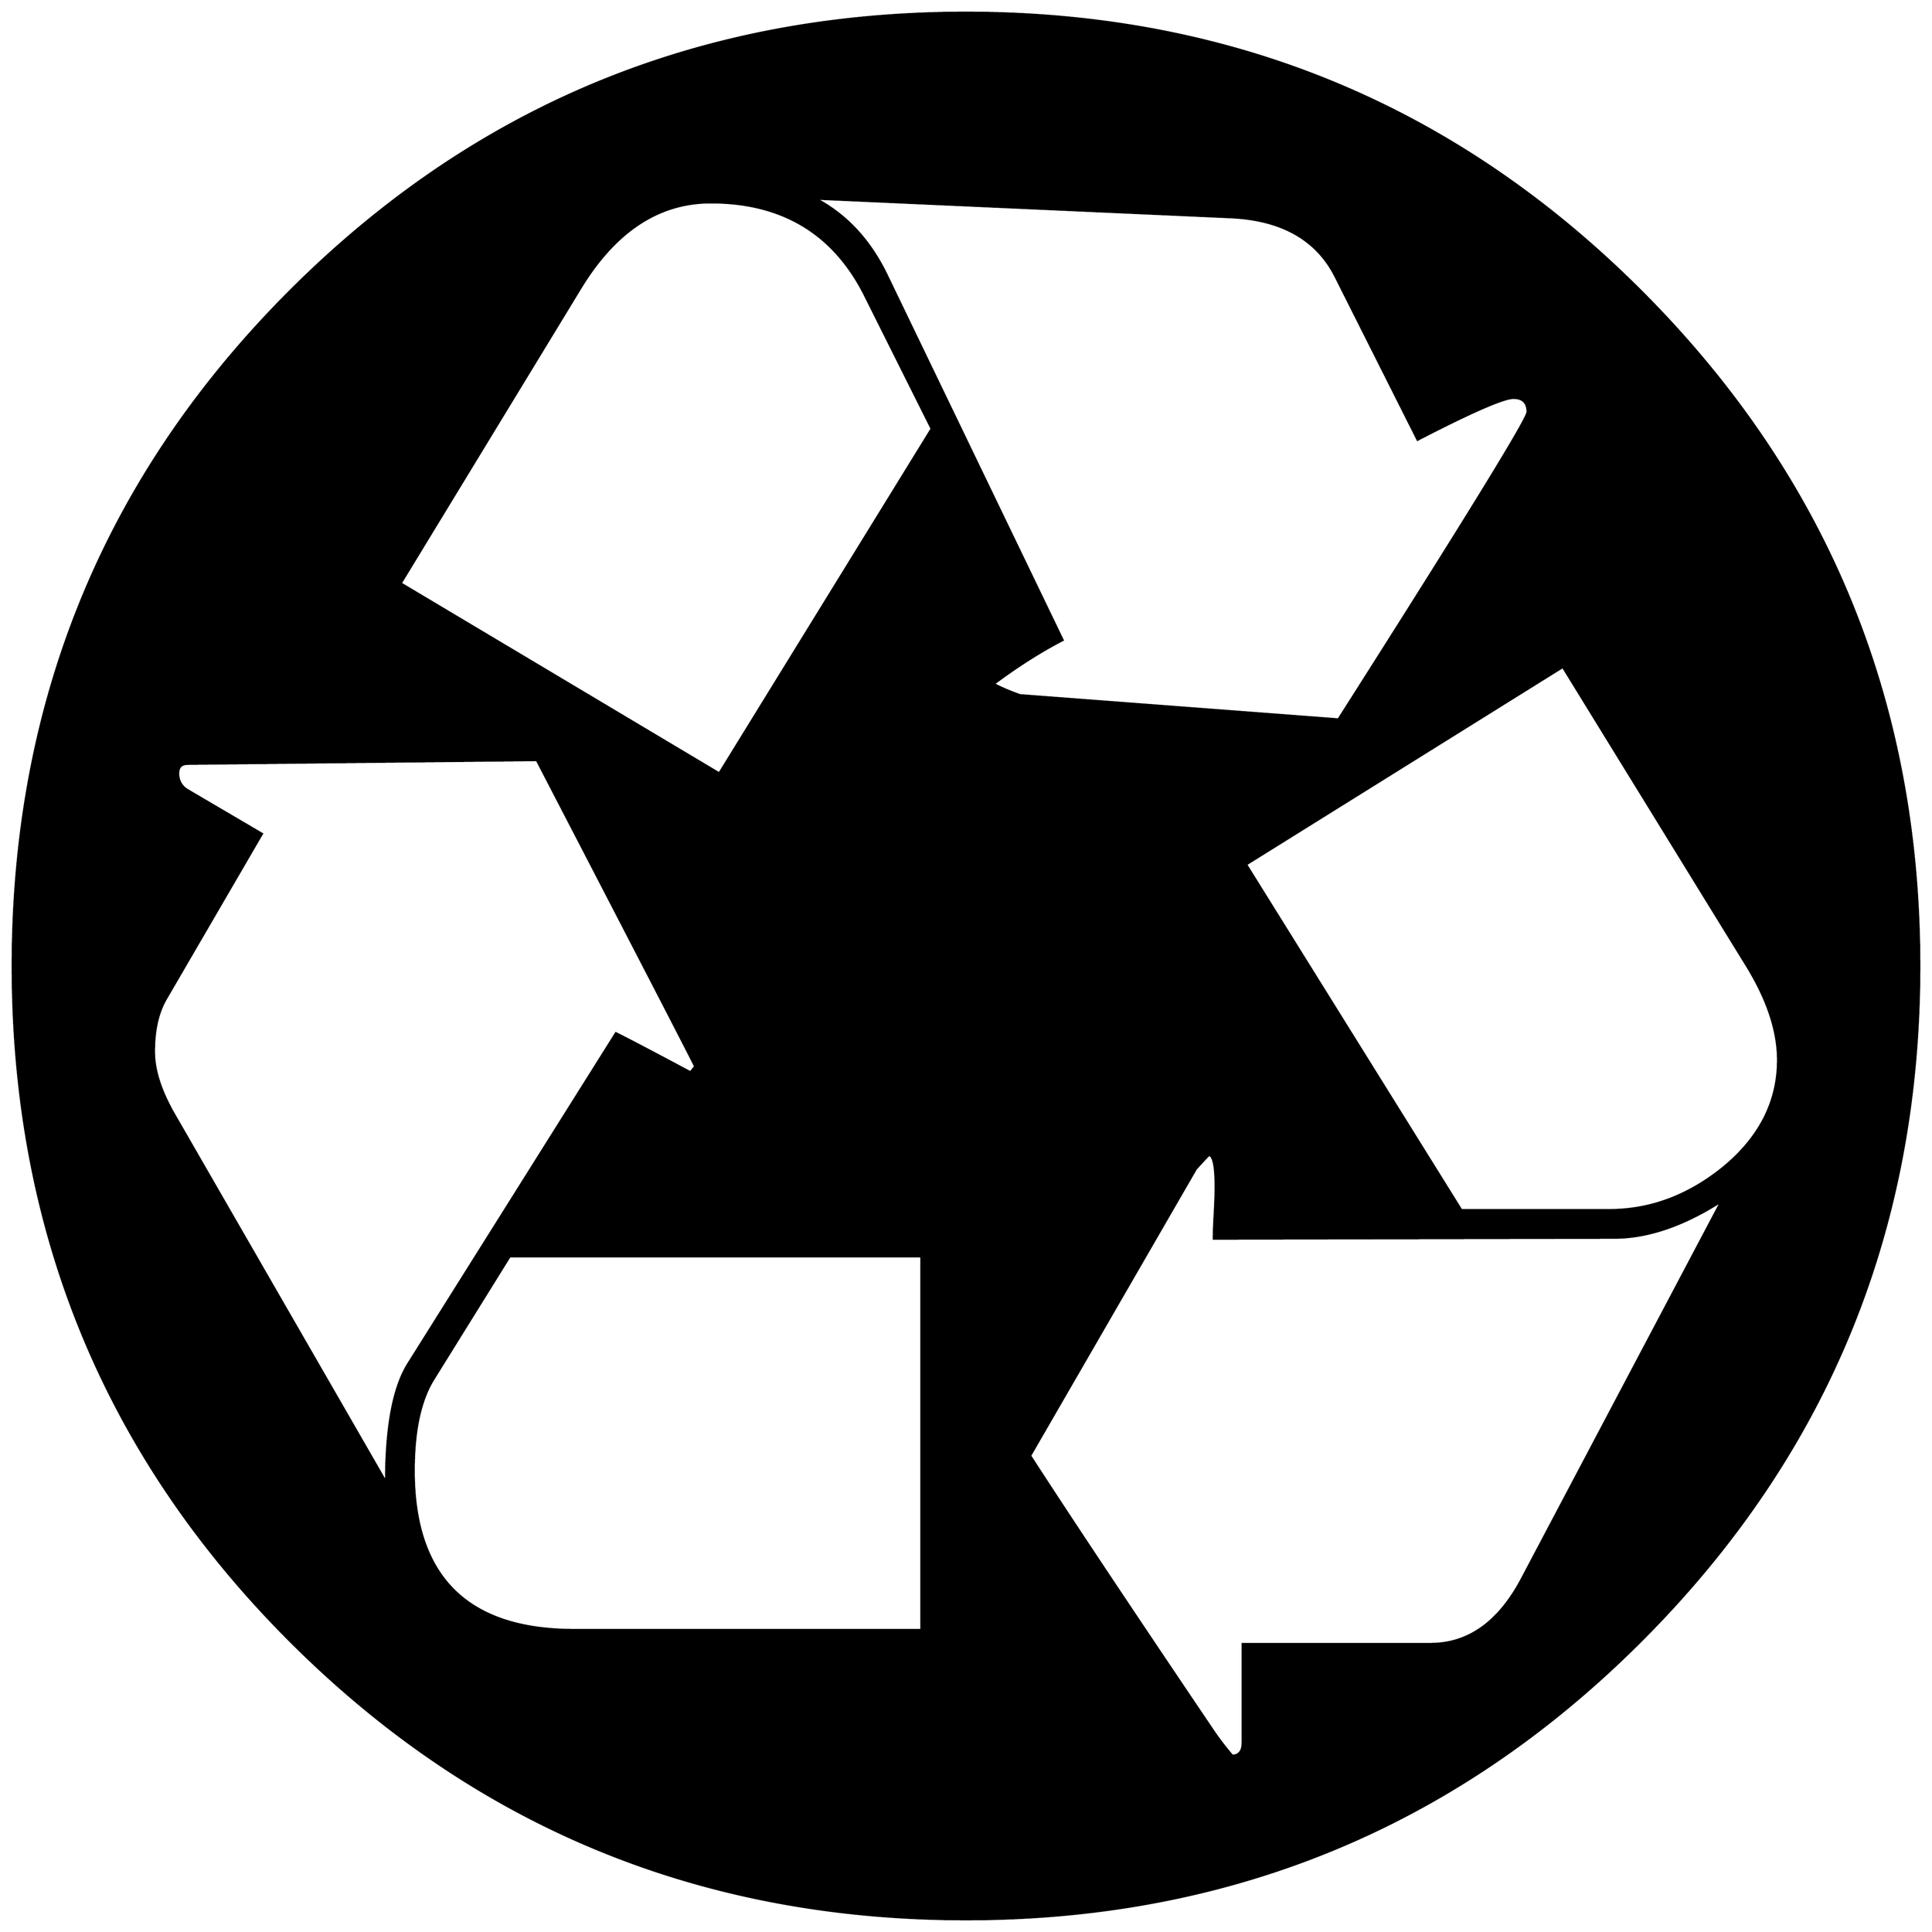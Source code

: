 


\begin{tikzpicture}[y=0.80pt, x=0.80pt, yscale=-1.0, xscale=1.0, inner sep=0pt, outer sep=0pt]
\begin{scope}[shift={(100.0,1706.0)},nonzero rule]
  \path[draw=.,fill=.,line width=1.600pt] (2048.0,-582.0) ..
    controls (2048.0,-298.0) and (1948.333,-56.333) ..
    (1749.0,143.0) .. controls (1549.667,342.333) and (1308.0,442.0)
    .. (1024.0,442.0) .. controls (739.333,442.0) and
    (497.333,342.333) .. (298.0,143.0) .. controls (99.333,-55.667) and
    (0.0,-297.333) .. (0.0,-582.0) .. controls (0.0,-866.667) and
    (99.333,-1108.333) .. (298.0,-1307.0) .. controls
    (497.333,-1506.333) and (739.333,-1606.0) .. (1024.0,-1606.0) ..
    controls (1308.0,-1606.0) and (1549.667,-1506.333) ..
    (1749.0,-1307.0) .. controls (1948.333,-1107.667) and
    (2048.0,-866.0) .. (2048.0,-582.0) -- cycle(1627.0,-1177.0)
    .. controls (1627.0,-1187.0) and (1622.0,-1192.0) ..
    (1612.0,-1192.0) .. controls (1601.333,-1192.0) and
    (1567.0,-1177.0) .. (1509.0,-1147.0) -- (1421.0,-1322.0) ..
    controls (1401.0,-1362.0) and (1363.667,-1383.333) ..
    (1309.0,-1386.0) -- (863.0,-1406.0) .. controls
    (895.667,-1388.667) and (921.0,-1361.333) .. (939.0,-1324.0) --
    (1128.0,-932.0) .. controls (1104.667,-920.0) and
    (1080.0,-904.333) .. (1054.0,-885.0) .. controls
    (1061.333,-881.0) and (1070.667,-877.0) .. (1082.0,-873.0) --
    (1424.0,-847.0) .. controls (1559.333,-1059.667) and
    (1627.0,-1169.667) .. (1627.0,-1177.0) -- cycle(1896.0,-481.0)
    .. controls (1896.0,-512.333) and (1884.667,-546.333) ..
    (1862.0,-583.0) -- (1665.0,-903.0) -- (1325.0,-691.0) --
    (1556.0,-320.0) -- (1715.0,-320.0) .. controls
    (1759.667,-320.0) and (1801.0,-335.667) .. (1839.0,-367.0) ..
    controls (1877.0,-399.0) and (1896.0,-437.0) ..
    (1896.0,-481.0) -- cycle(987.0,-1159.0) -- (916.0,-1301.0)
    .. controls (882.667,-1368.333) and (827.333,-1402.0) ..
    (750.0,-1402.0) .. controls (694.0,-1402.0) and
    (647.333,-1371.333) .. (610.0,-1310.0) -- (417.0,-993.0) --
    (759.0,-789.0) -- (987.0,-1159.0) -- cycle(1835.0,-329.0) ..
    controls (1794.333,-303.0) and (1756.0,-290.0) ..
    (1720.0,-290.0) -- (1290.0,-289.0) .. controls
    (1290.0,-295.0) and (1290.333,-304.0) .. (1291.0,-316.0) ..
    controls (1291.667,-328.667) and (1292.0,-338.0) ..
    (1292.0,-344.0) .. controls (1292.0,-366.667) and
    (1289.667,-378.333) .. (1285.0,-379.0) .. controls
    (1281.667,-375.667) and (1277.0,-370.667) .. (1271.0,-364.0) --
    (1093.0,-56.0) .. controls (1135.667,10.0) and (1200.667,107.667)
    .. (1288.0,237.0) .. controls (1294.667,247.0) and
    (1302.0,256.667) .. (1310.0,266.0) .. controls (1317.333,266.0)
    and (1321.0,261.333) .. (1321.0,252.0) -- (1321.0,146.0) --
    (1523.0,146.0) .. controls (1563.667,146.0) and (1596.333,122.667)
    .. (1621.0,76.0) -- (1835.0,-329.0) -- cycle(733.0,-474.0)
    .. controls (730.333,-480.0) and (673.667,-589.667) ..
    (563.0,-803.0) -- (188.0,-799.0) .. controls (181.333,-799.0)
    and (178.0,-795.667) .. (178.0,-789.0) .. controls
    (178.0,-781.0) and (181.333,-775.0) .. (188.0,-771.0) --
    (268.0,-724.0) -- (165.0,-547.0) .. controls (156.333,-532.333)
    and (152.0,-513.333) .. (152.0,-490.0) .. controls
    (152.0,-470.0) and (159.333,-447.333) .. (174.0,-422.0) --
    (401.0,-28.0) .. controls (401.0,-87.333) and (409.0,-129.667)
    .. (425.0,-155.0) -- (648.0,-510.0) .. controls
    (662.667,-502.667) and (689.333,-488.667) .. (728.0,-468.0) --
    (733.0,-474.0) -- cycle(976.0,131.0) -- (976.0,-270.0) --
    (534.0,-270.0) -- (452.0,-138.0) .. controls (438.0,-115.333)
    and (431.0,-82.667) .. (431.0,-40.0) .. controls (431.0,74.0)
    and (488.333,131.0) .. (603.0,131.0) -- (976.0,131.0) --
    cycle;
\end{scope}

\end{tikzpicture}

